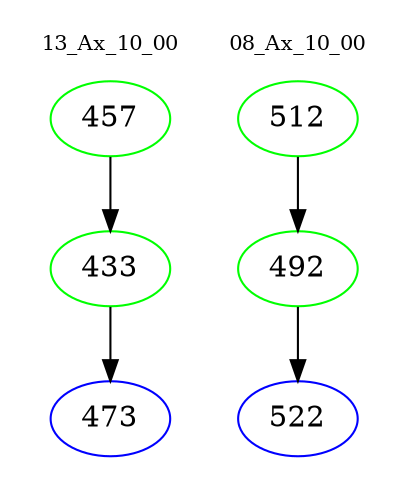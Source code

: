 digraph{
subgraph cluster_0 {
color = white
label = "13_Ax_10_00";
fontsize=10;
T0_457 [label="457", color="green"]
T0_457 -> T0_433 [color="black"]
T0_433 [label="433", color="green"]
T0_433 -> T0_473 [color="black"]
T0_473 [label="473", color="blue"]
}
subgraph cluster_1 {
color = white
label = "08_Ax_10_00";
fontsize=10;
T1_512 [label="512", color="green"]
T1_512 -> T1_492 [color="black"]
T1_492 [label="492", color="green"]
T1_492 -> T1_522 [color="black"]
T1_522 [label="522", color="blue"]
}
}
